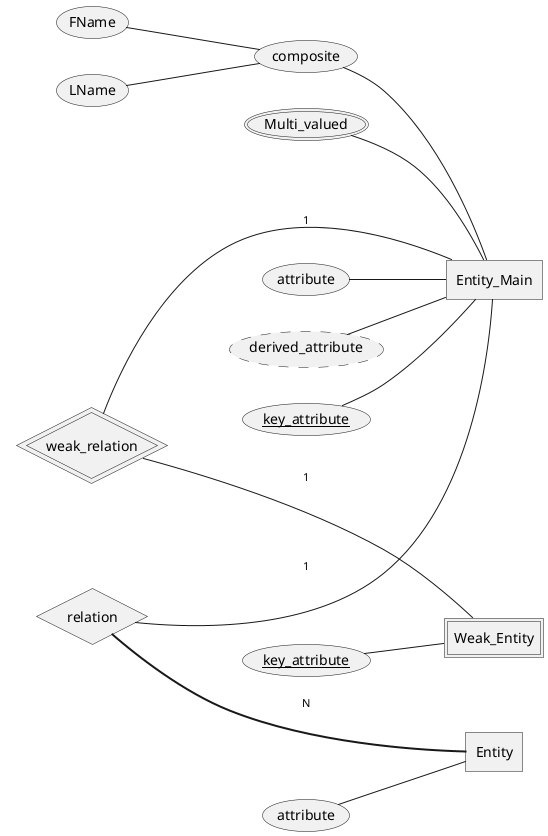 @startchen
left to right direction
entity Entity_Main{
   attribute
   derived_attribute <<derived>>
   key_attribute <<key>>
   Multi_valued <<multi>>
   composite{
      LName
      FName
   }
entity Weak_Entity <<weak>>{
   key_attribute <<key>>
}

entity Entity {
attribute
}
relationship relation {

}
relationship weak_relation <<identifying>>{

}

weak_relation -1- Entity_Main
weak_relation -1- Weak_Entity
relation -1- Entity_Main
relation =N= Entity
@endchen
